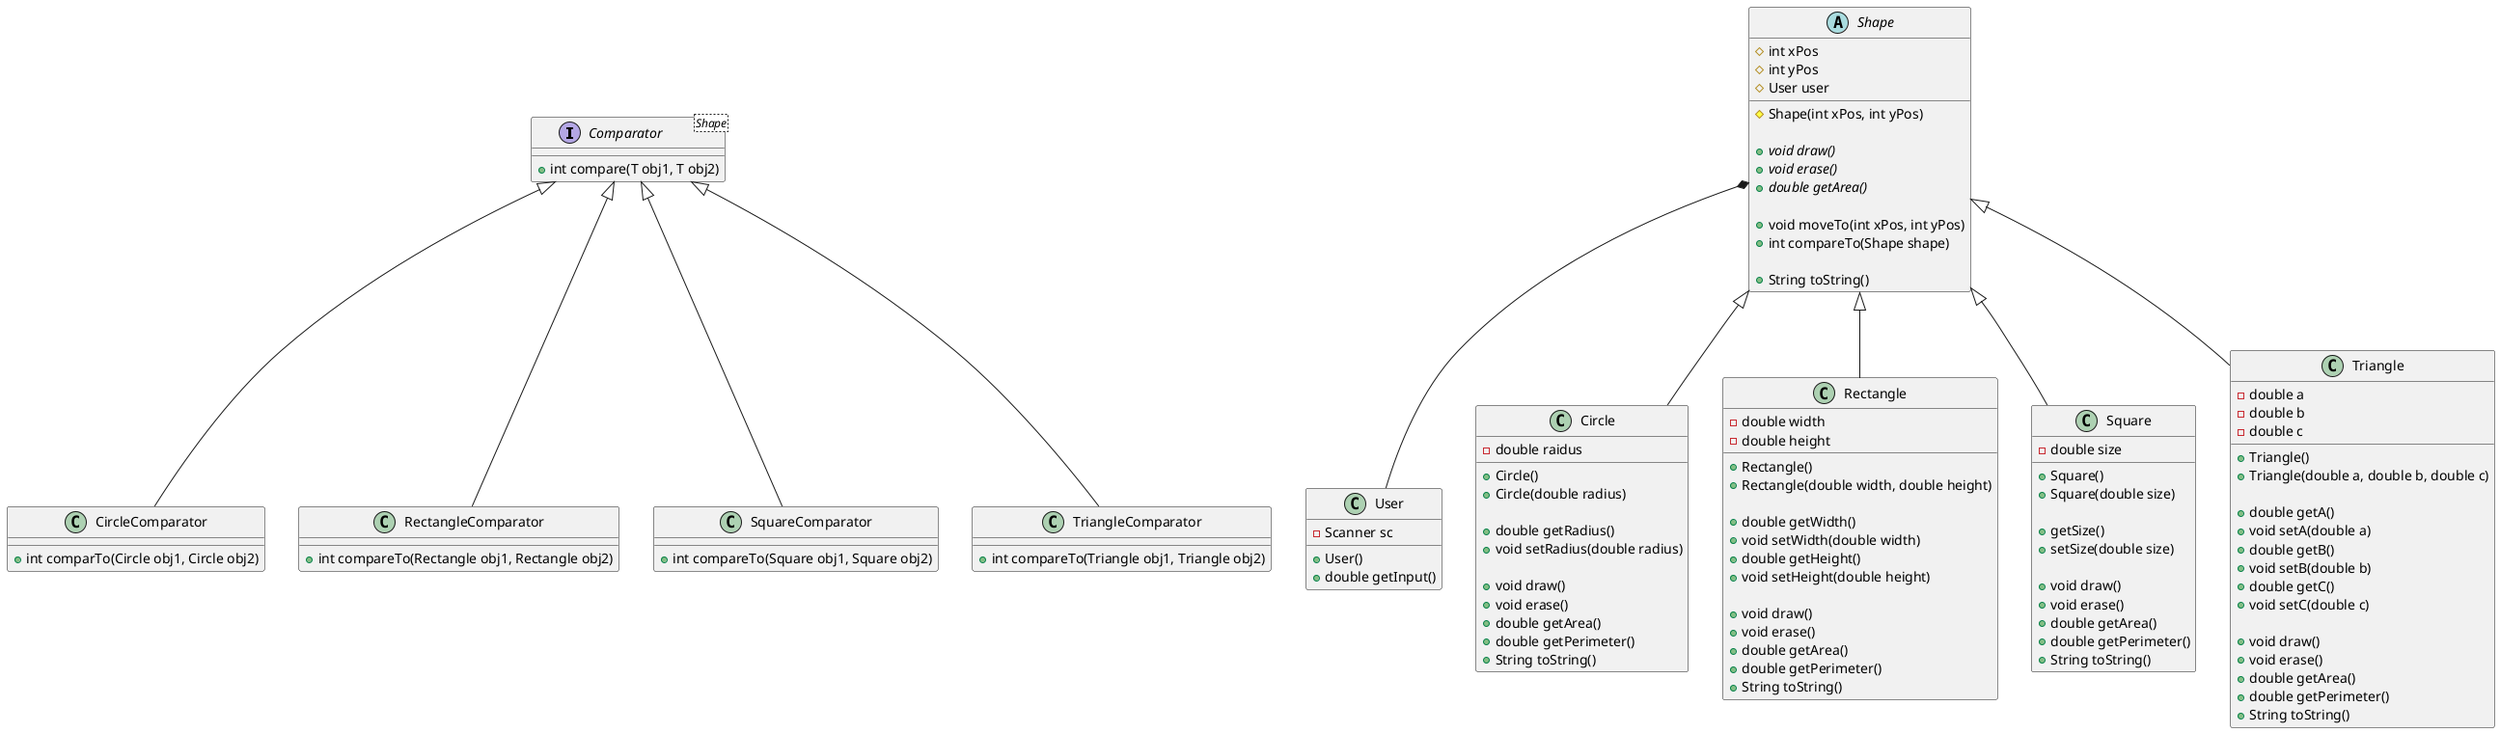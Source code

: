 @startuml   Camparable Geometric
Interface Comparator<Shape> {
    + int compare(T obj1, T obj2)
}

class CircleComparator {
    + int comparTo(Circle obj1, Circle obj2)
}

class RectangleComparator {
    + int compareTo(Rectangle obj1, Rectangle obj2)
}

class SquareComparator {
    + int compareTo(Square obj1, Square obj2)
}

class TriangleComparator {
    + int compareTo(Triangle obj1, Triangle obj2)
}

class User {
    - Scanner sc

    + User()
    + double getInput()
}

abstract class Shape {
    # int xPos
    # int yPos
    # User user

    # Shape(int xPos, int yPos)

    + {abstract} void draw()
    + {abstract} void erase()
    + {abstract} double getArea()

    + void moveTo(int xPos, int yPos)
    + int compareTo(Shape shape)

    + String toString()
}
class Circle {
    - double raidus

    + Circle() 
    + Circle(double radius)

    + double getRadius()
    + void setRadius(double radius)

    + void draw()
    + void erase()
    + double getArea()
    + double getPerimeter()
    + String toString()
}
class Rectangle {
    - double width
    - double height

    + Rectangle()
    + Rectangle(double width, double height)

    + double getWidth()
    + void setWidth(double width)
    + double getHeight()
    + void setHeight(double height)

    + void draw()
    + void erase()
    + double getArea()
    + double getPerimeter()
    + String toString()
}
class Square {
    - double size

    + Square()
    + Square(double size)

    + getSize()
    + setSize(double size)

    + void draw()
    + void erase()
    + double getArea()
    + double getPerimeter()
    + String toString()
}
class Triangle {
    - double a
    - double b
    - double c

    + Triangle()
    + Triangle(double a, double b, double c)

    + double getA()
    + void setA(double a)
    + double getB()
    + void setB(double b)
    + double getC()
    + void setC(double c)

    + void draw()
    + void erase()
    + double getArea()
    + double getPerimeter()
    + String toString()
}

Comparator <|-- CircleComparator
Comparator <|-- RectangleComparator
Comparator <|-- SquareComparator
Comparator <|-- TriangleComparator

Shape *-- User
Shape <|-- Circle
Shape <|-- Rectangle
Shape <|-- Square
Shape <|-- Triangle

@enduml